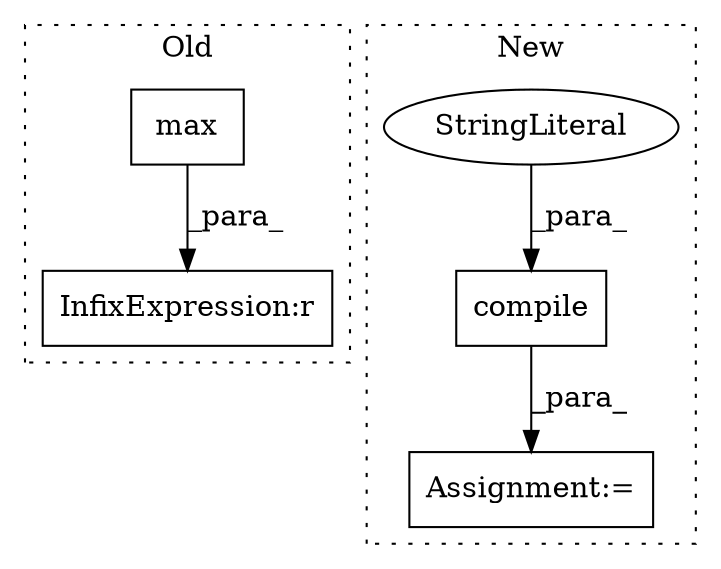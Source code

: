 digraph G {
subgraph cluster0 {
1 [label="max" a="32" s="940,966" l="4,1" shape="box"];
4 [label="InfixExpression:r" a="27" s="1119" l="3" shape="box"];
label = "Old";
style="dotted";
}
subgraph cluster1 {
2 [label="compile" a="32" s="982,1003" l="8,1" shape="box"];
3 [label="StringLiteral" a="45" s="990" l="13" shape="ellipse"];
5 [label="Assignment:=" a="7" s="978" l="1" shape="box"];
label = "New";
style="dotted";
}
1 -> 4 [label="_para_"];
2 -> 5 [label="_para_"];
3 -> 2 [label="_para_"];
}